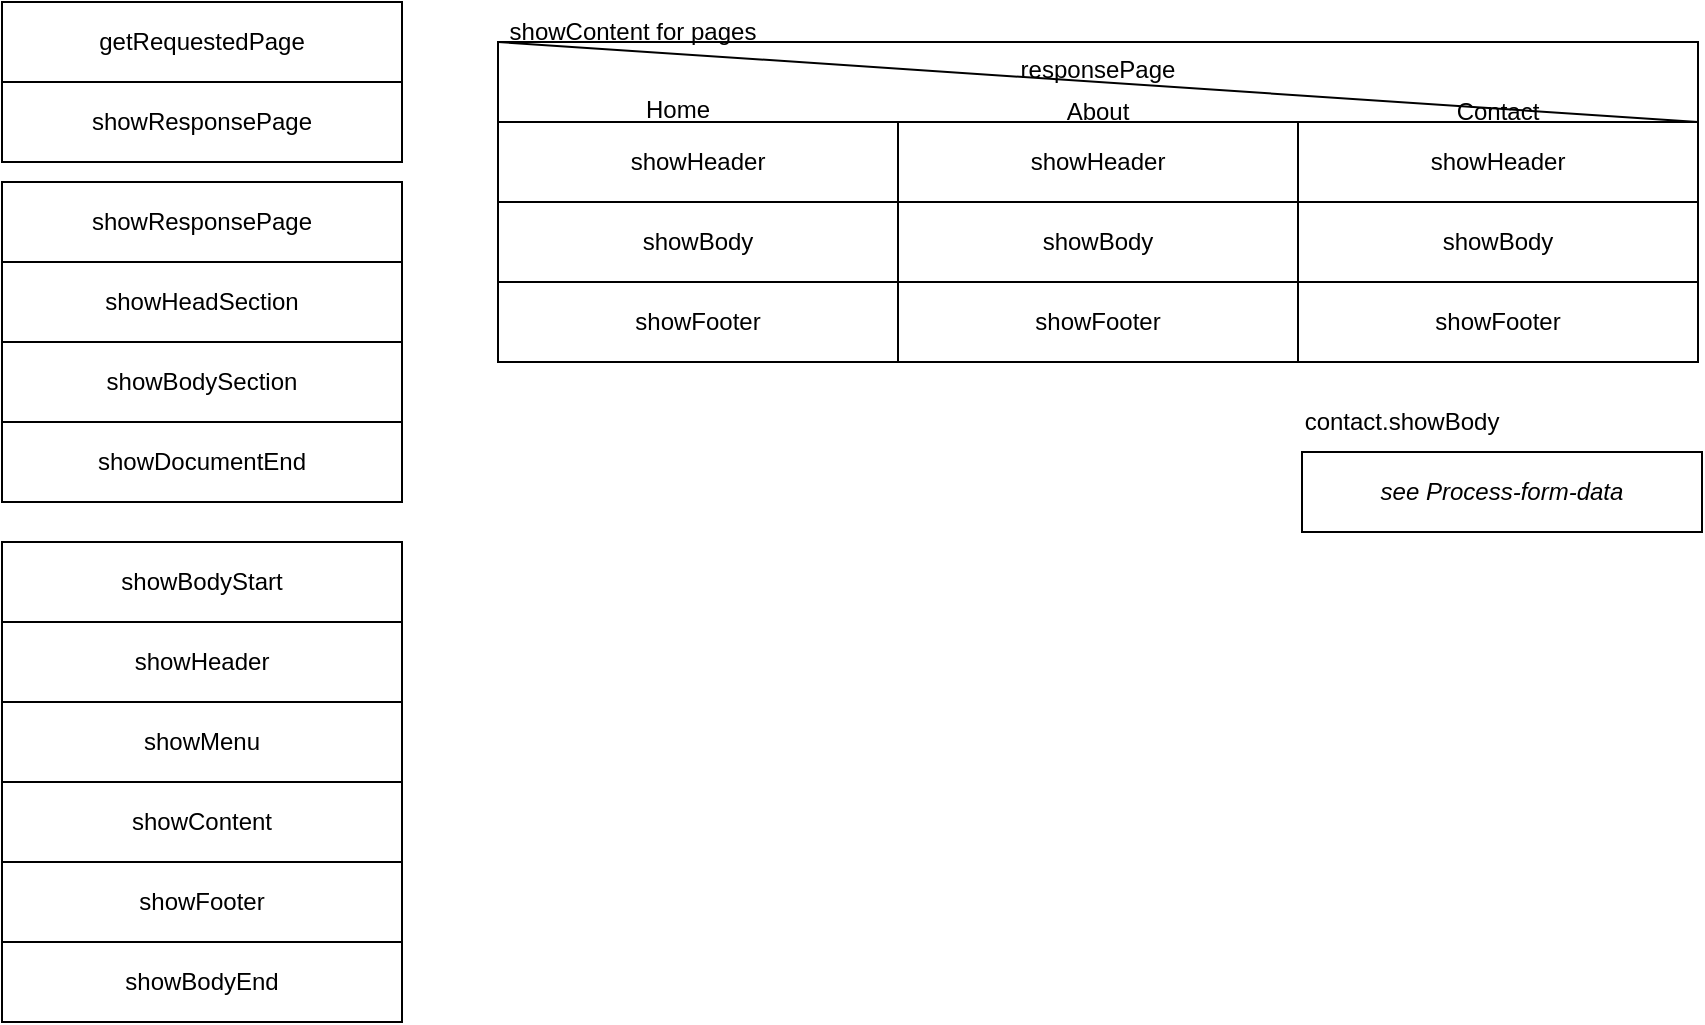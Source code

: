 <mxfile>
    <diagram id="BP4IyV99Q6ScG7P9Ww7g" name="Page-1">
        <mxGraphModel dx="933" dy="580" grid="1" gridSize="10" guides="1" tooltips="1" connect="1" arrows="1" fold="1" page="1" pageScale="1" pageWidth="850" pageHeight="1100" math="0" shadow="0">
            <root>
                <mxCell id="0"/>
                <mxCell id="1" parent="0"/>
                <mxCell id="2" value="getRequestedPage" style="rounded=0;whiteSpace=wrap;html=1;" vertex="1" parent="1">
                    <mxGeometry width="200" height="40" as="geometry"/>
                </mxCell>
                <mxCell id="3" value="showResponsePage" style="rounded=0;whiteSpace=wrap;html=1;" vertex="1" parent="1">
                    <mxGeometry y="40" width="200" height="40" as="geometry"/>
                </mxCell>
                <mxCell id="4" value="showResponsePage" style="rounded=0;whiteSpace=wrap;html=1;" vertex="1" parent="1">
                    <mxGeometry y="90" width="200" height="40" as="geometry"/>
                </mxCell>
                <mxCell id="5" value="showHeadSection" style="rounded=0;whiteSpace=wrap;html=1;" vertex="1" parent="1">
                    <mxGeometry y="130" width="200" height="40" as="geometry"/>
                </mxCell>
                <mxCell id="6" value="showBodySection" style="rounded=0;whiteSpace=wrap;html=1;" vertex="1" parent="1">
                    <mxGeometry y="170" width="200" height="40" as="geometry"/>
                </mxCell>
                <mxCell id="7" value="showDocumentEnd" style="rounded=0;whiteSpace=wrap;html=1;" vertex="1" parent="1">
                    <mxGeometry y="210" width="200" height="40" as="geometry"/>
                </mxCell>
                <mxCell id="8" value="responsePage" style="rounded=0;whiteSpace=wrap;html=1;verticalAlign=top;" vertex="1" parent="1">
                    <mxGeometry x="248" y="20" width="600" height="40" as="geometry"/>
                </mxCell>
                <mxCell id="12" value="" style="endArrow=none;html=1;exitX=0;exitY=0;exitDx=0;exitDy=0;entryX=1;entryY=1;entryDx=0;entryDy=0;" edge="1" parent="1" source="8" target="8">
                    <mxGeometry width="50" height="50" relative="1" as="geometry">
                        <mxPoint x="268" y="-20" as="sourcePoint"/>
                        <mxPoint x="318" y="-70" as="targetPoint"/>
                    </mxGeometry>
                </mxCell>
                <mxCell id="13" value="Home" style="text;html=1;strokeColor=none;fillColor=none;align=center;verticalAlign=middle;whiteSpace=wrap;rounded=0;" vertex="1" parent="1">
                    <mxGeometry x="308" y="39" width="60" height="30" as="geometry"/>
                </mxCell>
                <mxCell id="14" value="About" style="text;html=1;strokeColor=none;fillColor=none;align=center;verticalAlign=middle;whiteSpace=wrap;rounded=0;" vertex="1" parent="1">
                    <mxGeometry x="518" y="40" width="60" height="30" as="geometry"/>
                </mxCell>
                <mxCell id="15" value="Contact" style="text;html=1;strokeColor=none;fillColor=none;align=center;verticalAlign=middle;whiteSpace=wrap;rounded=0;" vertex="1" parent="1">
                    <mxGeometry x="718" y="40" width="60" height="30" as="geometry"/>
                </mxCell>
                <mxCell id="16" value="showBodyStart" style="rounded=0;whiteSpace=wrap;html=1;" vertex="1" parent="1">
                    <mxGeometry y="270" width="200" height="40" as="geometry"/>
                </mxCell>
                <mxCell id="17" value="showHeader" style="rounded=0;whiteSpace=wrap;html=1;" vertex="1" parent="1">
                    <mxGeometry y="310" width="200" height="40" as="geometry"/>
                </mxCell>
                <mxCell id="19" value="showMenu" style="rounded=0;whiteSpace=wrap;html=1;" vertex="1" parent="1">
                    <mxGeometry y="350" width="200" height="40" as="geometry"/>
                </mxCell>
                <mxCell id="20" value="showContent" style="rounded=0;whiteSpace=wrap;html=1;" vertex="1" parent="1">
                    <mxGeometry y="390" width="200" height="40" as="geometry"/>
                </mxCell>
                <mxCell id="21" value="showFooter" style="rounded=0;whiteSpace=wrap;html=1;" vertex="1" parent="1">
                    <mxGeometry y="430" width="200" height="40" as="geometry"/>
                </mxCell>
                <mxCell id="22" value="showBodyEnd" style="rounded=0;whiteSpace=wrap;html=1;" vertex="1" parent="1">
                    <mxGeometry y="470" width="200" height="40" as="geometry"/>
                </mxCell>
                <mxCell id="23" value="showContent for pages" style="text;html=1;strokeColor=none;fillColor=none;align=center;verticalAlign=middle;whiteSpace=wrap;rounded=0;" vertex="1" parent="1">
                    <mxGeometry x="243" width="145" height="30" as="geometry"/>
                </mxCell>
                <mxCell id="27" value="showHeader" style="rounded=0;whiteSpace=wrap;html=1;" vertex="1" parent="1">
                    <mxGeometry x="248" y="60" width="200" height="40" as="geometry"/>
                </mxCell>
                <mxCell id="41" value="see Process-form-data" style="rounded=0;whiteSpace=wrap;html=1;fontStyle=2" vertex="1" parent="1">
                    <mxGeometry x="650" y="225" width="200" height="40" as="geometry"/>
                </mxCell>
                <mxCell id="44" value="showBody" style="rounded=0;whiteSpace=wrap;html=1;" vertex="1" parent="1">
                    <mxGeometry x="248" y="100" width="200" height="40" as="geometry"/>
                </mxCell>
                <mxCell id="45" value="showFooter" style="rounded=0;whiteSpace=wrap;html=1;" vertex="1" parent="1">
                    <mxGeometry x="248" y="140" width="200" height="40" as="geometry"/>
                </mxCell>
                <mxCell id="46" value="showHeader" style="rounded=0;whiteSpace=wrap;html=1;" vertex="1" parent="1">
                    <mxGeometry x="448" y="60" width="200" height="40" as="geometry"/>
                </mxCell>
                <mxCell id="47" value="showBody" style="rounded=0;whiteSpace=wrap;html=1;" vertex="1" parent="1">
                    <mxGeometry x="448" y="100" width="200" height="40" as="geometry"/>
                </mxCell>
                <mxCell id="48" value="showFooter" style="rounded=0;whiteSpace=wrap;html=1;" vertex="1" parent="1">
                    <mxGeometry x="448" y="140" width="200" height="40" as="geometry"/>
                </mxCell>
                <mxCell id="52" value="showHeader" style="rounded=0;whiteSpace=wrap;html=1;" vertex="1" parent="1">
                    <mxGeometry x="648" y="60" width="200" height="40" as="geometry"/>
                </mxCell>
                <mxCell id="53" value="showBody" style="rounded=0;whiteSpace=wrap;html=1;" vertex="1" parent="1">
                    <mxGeometry x="648" y="100" width="200" height="40" as="geometry"/>
                </mxCell>
                <mxCell id="54" value="showFooter" style="rounded=0;whiteSpace=wrap;html=1;" vertex="1" parent="1">
                    <mxGeometry x="648" y="140" width="200" height="40" as="geometry"/>
                </mxCell>
                <mxCell id="55" value="contact.showBody" style="text;html=1;strokeColor=none;fillColor=none;align=center;verticalAlign=middle;whiteSpace=wrap;rounded=0;" vertex="1" parent="1">
                    <mxGeometry x="670" y="195" width="60" height="30" as="geometry"/>
                </mxCell>
            </root>
        </mxGraphModel>
    </diagram>
</mxfile>